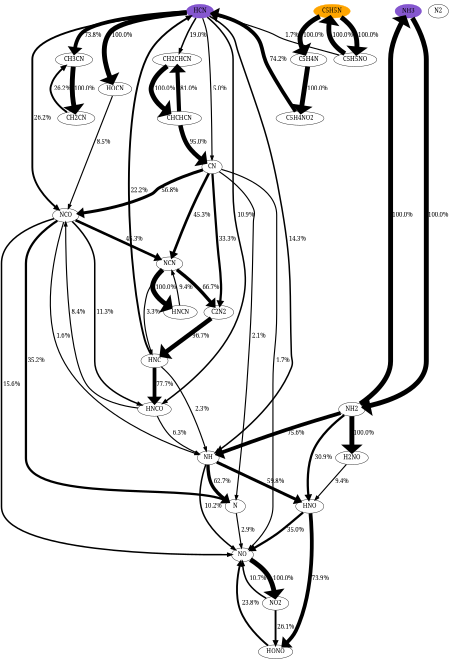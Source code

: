 digraph {
    graph [b="0,0,1558,558", rankdir=TB, center=true, splines=True, size="3,5!", dpi=400, ratio="fill"];
	NO -> NO2 [label=" 100.0%" fontcolor=black fontname=serif fontsize=16 penwidth=13]
	C5H5N -> C5H4N [label=" 100.0%" fontcolor=black fontname=serif fontsize=16 penwidth=13]
	C5H5N -> C5H5NO [label=" 100.0%" fontcolor=black fontname=serif fontsize=16 penwidth=13]
	NO2 -> HONO [label=" 26.1%" fontcolor=black fontname=serif fontsize=16 penwidth=5]
	NO2 -> NO [label=" 10.7%" fontcolor=black fontname=serif fontsize=16 penwidth=4]
	HCN -> NH [label=" 14.3%" fontcolor=black fontname=serif fontsize=16 penwidth=4]
	HCN -> CN [label=" 5.0%" fontcolor=black fontname=serif fontsize=16 penwidth=3]
	HCN -> HNCO [label=" 10.9%" fontcolor=black fontname=serif fontsize=16 penwidth=4]
	HCN -> NCO [label=" 26.2%" fontcolor=black fontname=serif fontsize=16 penwidth=5]
	HCN -> CH2CHCN [label=" 19.0%" fontcolor=black fontname=serif fontsize=16 penwidth=4]
	HCN -> HOCN [label=" 100.0%" fontcolor=black fontname=serif fontsize=16 penwidth=13]
	HCN -> CH3CN [label=" 73.8%" fontcolor=black fontname=serif fontsize=16 penwidth=10]
	NH3 -> NH2 [label=" 100.0%" fontcolor=black fontname=serif fontsize=16 penwidth=13]
	C5H4N -> C5H4NO2 [label=" 100.0%" fontcolor=black fontname=serif fontsize=16 penwidth=13]
	C5H5NO -> HCN [label=" 1.7%" fontcolor=black fontname=serif fontsize=16 penwidth=3]
	C5H5NO -> C5H5N [label=" 100.0%" fontcolor=black fontname=serif fontsize=16 penwidth=13]
	HONO -> NO [label=" 23.8%" fontcolor=black fontname=serif fontsize=16 penwidth=5]
	NH -> HNO [label=" 59.8%" fontcolor=black fontname=serif fontsize=16 penwidth=8]
	NH -> N [label=" 62.7%" fontcolor=black fontname=serif fontsize=16 penwidth=9]
	NH -> NO [label=" 10.2%" fontcolor=black fontname=serif fontsize=16 penwidth=4]
	CN -> N [label=" 2.1%" fontcolor=black fontname=serif fontsize=16 penwidth=3]
	CN -> NO [label=" 1.7%" fontcolor=black fontname=serif fontsize=16 penwidth=3]
	CN -> NCO [label=" 56.8%" fontcolor=black fontname=serif fontsize=16 penwidth=8]
	CN -> NCN [label=" 45.3%" fontcolor=black fontname=serif fontsize=16 penwidth=7]
	CN -> C2N2 [label=" 33.3%" fontcolor=black fontname=serif fontsize=16 penwidth=6]
	HNCO -> NH [label=" 6.3%" fontcolor=black fontname=serif fontsize=16 penwidth=3]
	HNCO -> NCO [label=" 8.4%" fontcolor=black fontname=serif fontsize=16 penwidth=3]
	NCO -> NH [label=" 1.6%" fontcolor=black fontname=serif fontsize=16 penwidth=3]
	NCO -> N [label=" 35.2%" fontcolor=black fontname=serif fontsize=16 penwidth=6]
	NCO -> NO [label=" 15.6%" fontcolor=black fontname=serif fontsize=16 penwidth=4]
	NCO -> HNCO [label=" 11.3%" fontcolor=black fontname=serif fontsize=16 penwidth=4]
	NCO -> NCN [label=" 45.3%" fontcolor=black fontname=serif fontsize=16 penwidth=7]
	CH2CHCN -> CHCHCN [label=" 100.0%" fontcolor=black fontname=serif fontsize=16 penwidth=13]
	HOCN -> NCO [label=" 8.5%" fontcolor=black fontname=serif fontsize=16 penwidth=3]
	CH3CN -> CH2CN [label=" 100.0%" fontcolor=black fontname=serif fontsize=16 penwidth=13]
	NH2 -> NH [label=" 75.6%" fontcolor=black fontname=serif fontsize=16 penwidth=10]
	NH2 -> HNO [label=" 30.9%" fontcolor=black fontname=serif fontsize=16 penwidth=6]
	NH2 -> H2NO [label=" 100.0%" fontcolor=black fontname=serif fontsize=16 penwidth=13]
	NH2 -> NH3 [label=" 100.0%" fontcolor=black fontname=serif fontsize=16 penwidth=13]
	C5H4NO2 -> HCN [label=" 74.2%" fontcolor=black fontname=serif fontsize=16 penwidth=10]
	HNO -> HONO [label=" 73.9%" fontcolor=black fontname=serif fontsize=16 penwidth=10]
	HNO -> NO [label=" 35.0%" fontcolor=black fontname=serif fontsize=16 penwidth=6]
	N -> NO [label=" 2.9%" fontcolor=black fontname=serif fontsize=16 penwidth=3]
	NCN -> HNC [label=" 3.3%" fontcolor=black fontname=serif fontsize=16 penwidth=3]
	NCN -> C2N2 [label=" 66.7%" fontcolor=black fontname=serif fontsize=16 penwidth=9]
	NCN -> HNCN [label=" 100.0%" fontcolor=black fontname=serif fontsize=16 penwidth=13]
	C2N2 -> HNC [label=" 96.7%" fontcolor=black fontname=serif fontsize=16 penwidth=12]
	CHCHCN -> CN [label=" 95.0%" fontcolor=black fontname=serif fontsize=16 penwidth=12]
	CHCHCN -> CH2CHCN [label=" 81.0%" fontcolor=black fontname=serif fontsize=16 penwidth=11]
	CH2CN -> CH3CN [label=" 26.2%" fontcolor=black fontname=serif fontsize=16 penwidth=5]
	H2NO -> HNO [label=" 9.4%" fontcolor=black fontname=serif fontsize=16 penwidth=3]
	HNC -> NH [label=" 2.3%" fontcolor=black fontname=serif fontsize=16 penwidth=3]
	HNC -> HCN [label=" 22.2%" fontcolor=black fontname=serif fontsize=16 penwidth=5]
	HNC -> HNCO [label=" 77.7%" fontcolor=black fontname=serif fontsize=16 penwidth=10]
	HNCN -> NCN [label=" 9.4%" fontcolor=black fontname=serif fontsize=16 penwidth=3]
	NO [fontname=serif fontsize=16]
	N2 [fontname=serif fontsize=16]
	C5H5N [fontname=serif fontsize=16]
	NO2 [fontname=serif fontsize=16]
	HCN [fontname=serif fontsize=16]
	NH3 [fontname=serif fontsize=16]
	C5H4N [fontname=serif fontsize=16]
	C5H5NO [fontname=serif fontsize=16]
	HONO [fontname=serif fontsize=16]
	NH [fontname=serif fontsize=16]
	CN [fontname=serif fontsize=16]
	HNCO [fontname=serif fontsize=16]
	NCO [fontname=serif fontsize=16]
	CH2CHCN [fontname=serif fontsize=16]
	HOCN [fontname=serif fontsize=16]
	CH3CN [fontname=serif fontsize=16]
	NH2 [fontname=serif fontsize=16]
	C5H4NO2 [fontname=serif fontsize=16]
	HNO [fontname=serif fontsize=16]
	N [fontname=serif fontsize=16]
	NCN [fontname=serif fontsize=16]
	C2N2 [fontname=serif fontsize=16]
	CHCHCN [fontname=serif fontsize=16]
	CH2CN [fontname=serif fontsize=16]
	H2NO [fontname=serif fontsize=16]
	HNC [fontname=serif fontsize=16]
	HNCN [fontname=serif fontsize=16]
	HCN [color="#500dbab1" fillcolor="#500dbab1" style=filled]
	NH3 [color="#500dbab1" fillcolor="#500dbab1" style=filled]
	C5H5N [color=orange fillcolor=orange style=filled]

    {rank="source"; C5H5N,NH3,HCN,N2}
}